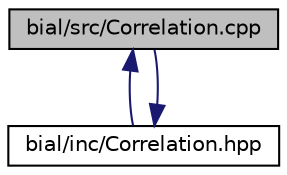 digraph "bial/src/Correlation.cpp"
{
  edge [fontname="Helvetica",fontsize="10",labelfontname="Helvetica",labelfontsize="10"];
  node [fontname="Helvetica",fontsize="10",shape=record];
  Node1 [label="bial/src/Correlation.cpp",height=0.2,width=0.4,color="black", fillcolor="grey75", style="filled", fontcolor="black"];
  Node1 -> Node2 [dir="back",color="midnightblue",fontsize="10",style="solid",fontname="Helvetica"];
  Node2 [label="bial/inc/Correlation.hpp",height=0.2,width=0.4,color="black", fillcolor="white", style="filled",URL="$_correlation_8hpp.html"];
  Node2 -> Node1 [dir="back",color="midnightblue",fontsize="10",style="solid",fontname="Helvetica"];
}
